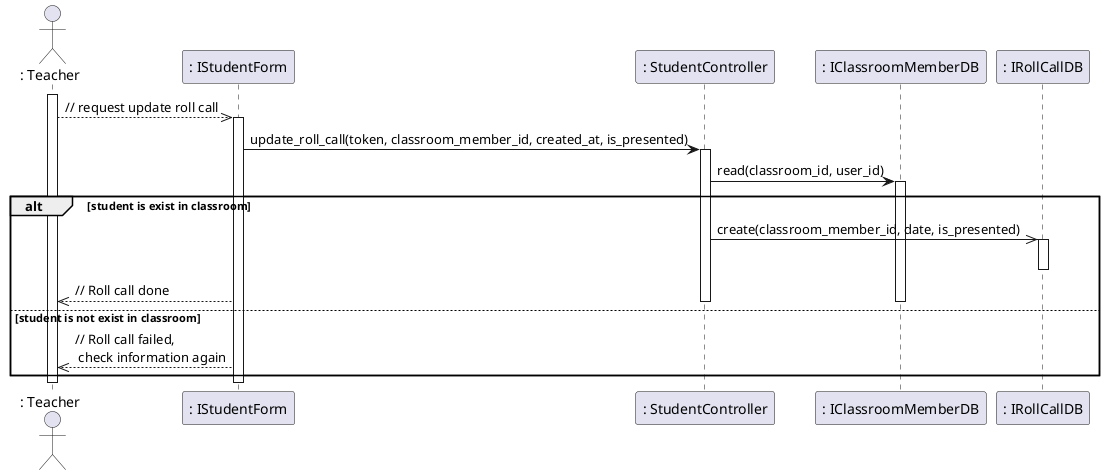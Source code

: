 @startuml updateRollCall

actor ": Teacher"
activate ": Teacher"

": Teacher" -->> ": IStudentForm": // request update roll call
activate ": IStudentForm"
": IStudentForm" -> ": StudentController": update_roll_call(token, classroom_member_id, created_at, is_presented)
activate ": StudentController"
": StudentController" -> ": IClassroomMemberDB": read(classroom_id, user_id)
activate ": IClassroomMemberDB"
alt student is exist in classroom
    ": StudentController" ->> ": IRollCallDB": create(classroom_member_id, date, is_presented)
    activate ": IRollCallDB"
    deactivate ": IRollCallDB"
    ": IStudentForm" -->> ": Teacher": // Roll call done
else student is not exist in classroom
    deactivate ": IClassroomMemberDB"
    deactivate ": StudentController"
    ": IStudentForm" -->> ": Teacher": // Roll call failed,\n check information again
end

deactivate ": IStudentForm"
deactivate ": Teacher"



@enduml